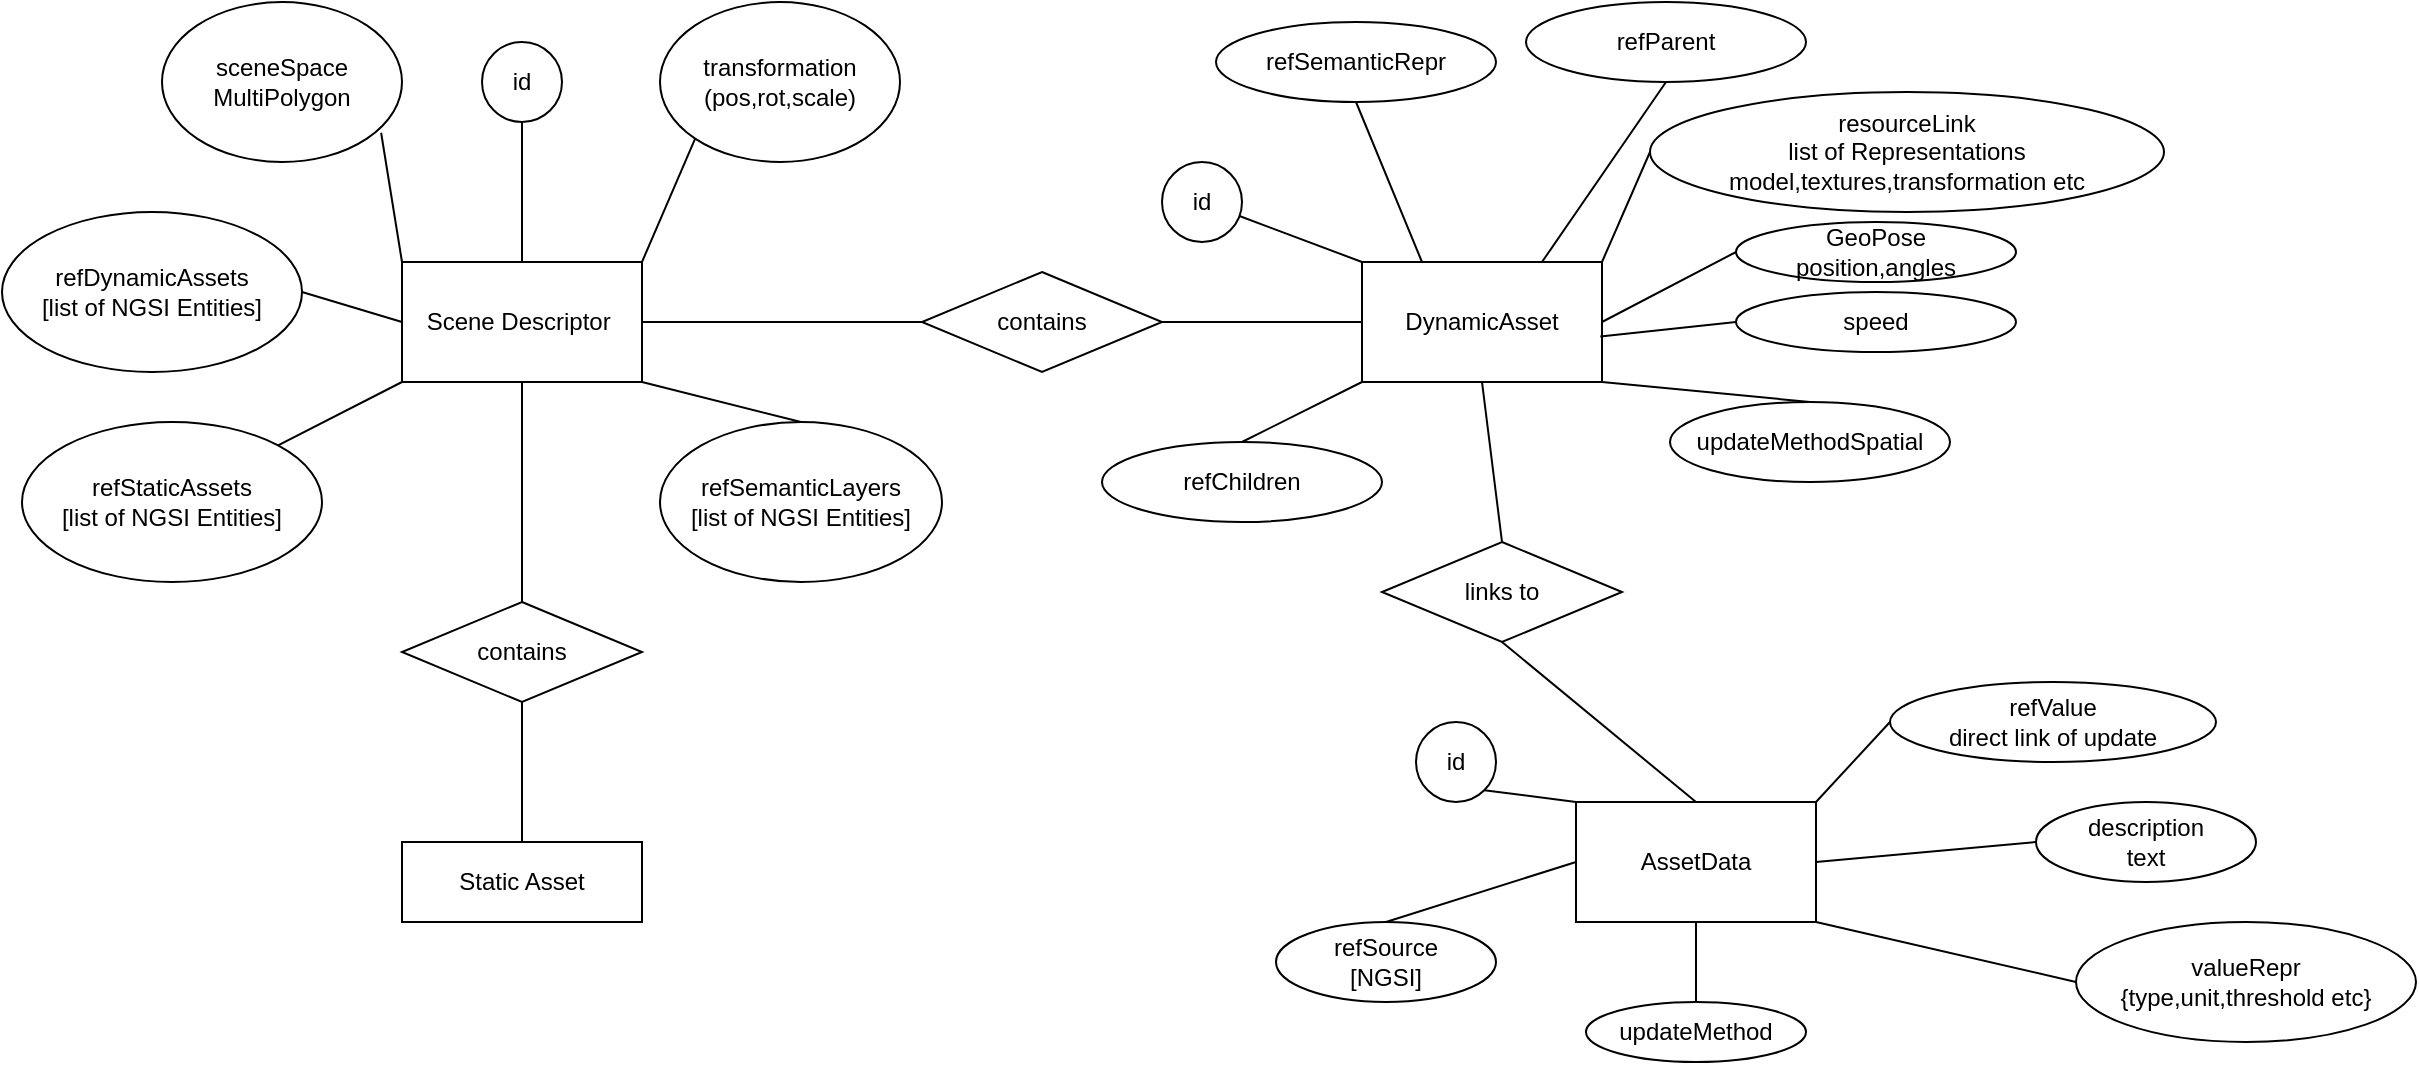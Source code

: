 <mxfile>
    <diagram id="fURJo8dhfwlUYqOeBWIz" name="Page-1">
        <mxGraphModel dx="2114" dy="2120" grid="1" gridSize="10" guides="1" tooltips="1" connect="1" arrows="1" fold="1" page="1" pageScale="1" pageWidth="1169" pageHeight="827" math="0" shadow="0">
            <root>
                <mxCell id="0"/>
                <mxCell id="1" parent="0"/>
                <mxCell id="2" value="Scene Descriptor&amp;nbsp;" style="rounded=0;whiteSpace=wrap;html=1;" parent="1" vertex="1">
                    <mxGeometry x="-384" y="-1400" width="120" height="60" as="geometry"/>
                </mxCell>
                <mxCell id="4" value="id" style="ellipse;whiteSpace=wrap;html=1;" parent="1" vertex="1">
                    <mxGeometry x="-344" y="-1510" width="40" height="40" as="geometry"/>
                </mxCell>
                <mxCell id="5" value="refDynamicAssets&lt;div&gt;[list of NGSI Entities]&lt;/div&gt;" style="ellipse;whiteSpace=wrap;html=1;" parent="1" vertex="1">
                    <mxGeometry x="-584" y="-1425" width="150" height="80" as="geometry"/>
                </mxCell>
                <mxCell id="6" value="sceneSpace&lt;div&gt;MultiPolygon&lt;/div&gt;" style="ellipse;whiteSpace=wrap;html=1;" parent="1" vertex="1">
                    <mxGeometry x="-504" y="-1530" width="120" height="80" as="geometry"/>
                </mxCell>
                <mxCell id="8" value="transformation&lt;div&gt;(pos,rot,scale)&lt;/div&gt;" style="ellipse;whiteSpace=wrap;html=1;" parent="1" vertex="1">
                    <mxGeometry x="-255" y="-1530" width="120" height="80" as="geometry"/>
                </mxCell>
                <mxCell id="9" value="refStaticAssets&lt;div&gt;[list of NGSI Entities]&lt;/div&gt;" style="ellipse;whiteSpace=wrap;html=1;" parent="1" vertex="1">
                    <mxGeometry x="-574" y="-1320" width="150" height="80" as="geometry"/>
                </mxCell>
                <mxCell id="10" value="refSemanticLayers&lt;div&gt;[list of NGSI Entities]&lt;/div&gt;" style="ellipse;whiteSpace=wrap;html=1;" parent="1" vertex="1">
                    <mxGeometry x="-255" y="-1320" width="141" height="80" as="geometry"/>
                </mxCell>
                <mxCell id="11" value="" style="endArrow=none;html=1;entryX=1;entryY=0;entryDx=0;entryDy=0;exitX=0;exitY=1;exitDx=0;exitDy=0;" parent="1" source="8" target="2" edge="1">
                    <mxGeometry width="50" height="50" relative="1" as="geometry">
                        <mxPoint x="16" y="-1160" as="sourcePoint"/>
                        <mxPoint x="66" y="-1210" as="targetPoint"/>
                    </mxGeometry>
                </mxCell>
                <mxCell id="12" value="" style="endArrow=none;html=1;entryX=0.5;entryY=1;entryDx=0;entryDy=0;exitX=0.5;exitY=0;exitDx=0;exitDy=0;" parent="1" source="2" target="4" edge="1">
                    <mxGeometry width="50" height="50" relative="1" as="geometry">
                        <mxPoint x="-264" y="-1320" as="sourcePoint"/>
                        <mxPoint x="-214" y="-1370" as="targetPoint"/>
                    </mxGeometry>
                </mxCell>
                <mxCell id="13" value="" style="endArrow=none;html=1;entryX=0.913;entryY=0.817;entryDx=0;entryDy=0;exitX=0;exitY=0;exitDx=0;exitDy=0;entryPerimeter=0;" parent="1" source="2" target="6" edge="1">
                    <mxGeometry width="50" height="50" relative="1" as="geometry">
                        <mxPoint x="-314" y="-1390" as="sourcePoint"/>
                        <mxPoint x="-314" y="-1430" as="targetPoint"/>
                    </mxGeometry>
                </mxCell>
                <mxCell id="14" value="" style="endArrow=none;html=1;entryX=0;entryY=0.5;entryDx=0;entryDy=0;exitX=1;exitY=0.5;exitDx=0;exitDy=0;" parent="1" source="5" target="2" edge="1">
                    <mxGeometry width="50" height="50" relative="1" as="geometry">
                        <mxPoint x="16" y="-1160" as="sourcePoint"/>
                        <mxPoint x="66" y="-1210" as="targetPoint"/>
                    </mxGeometry>
                </mxCell>
                <mxCell id="15" value="" style="endArrow=none;html=1;entryX=0;entryY=1;entryDx=0;entryDy=0;exitX=1;exitY=0;exitDx=0;exitDy=0;" parent="1" source="9" target="2" edge="1">
                    <mxGeometry width="50" height="50" relative="1" as="geometry">
                        <mxPoint x="16" y="-1160" as="sourcePoint"/>
                        <mxPoint x="66" y="-1210" as="targetPoint"/>
                    </mxGeometry>
                </mxCell>
                <mxCell id="16" value="" style="endArrow=none;html=1;entryX=1;entryY=1;entryDx=0;entryDy=0;exitX=0.5;exitY=0;exitDx=0;exitDy=0;" parent="1" source="10" target="2" edge="1">
                    <mxGeometry width="50" height="50" relative="1" as="geometry">
                        <mxPoint x="16" y="-1160" as="sourcePoint"/>
                        <mxPoint x="66" y="-1210" as="targetPoint"/>
                    </mxGeometry>
                </mxCell>
                <mxCell id="17" value="contains" style="rhombus;whiteSpace=wrap;html=1;" parent="1" vertex="1">
                    <mxGeometry x="-124" y="-1395" width="120" height="50" as="geometry"/>
                </mxCell>
                <mxCell id="18" value="" style="endArrow=none;html=1;exitX=1;exitY=0.5;exitDx=0;exitDy=0;entryX=0;entryY=0.5;entryDx=0;entryDy=0;" parent="1" source="2" target="17" edge="1">
                    <mxGeometry width="50" height="50" relative="1" as="geometry">
                        <mxPoint x="16" y="-1160" as="sourcePoint"/>
                        <mxPoint x="66" y="-1210" as="targetPoint"/>
                    </mxGeometry>
                </mxCell>
                <mxCell id="19" value="DynamicAsset" style="rounded=0;whiteSpace=wrap;html=1;" parent="1" vertex="1">
                    <mxGeometry x="96" y="-1400" width="120" height="60" as="geometry"/>
                </mxCell>
                <mxCell id="20" value="" style="endArrow=none;html=1;exitX=1;exitY=0.5;exitDx=0;exitDy=0;entryX=0;entryY=0.5;entryDx=0;entryDy=0;" parent="1" source="17" target="19" edge="1">
                    <mxGeometry width="50" height="50" relative="1" as="geometry">
                        <mxPoint x="16" y="-1160" as="sourcePoint"/>
                        <mxPoint x="66" y="-1210" as="targetPoint"/>
                    </mxGeometry>
                </mxCell>
                <mxCell id="21" value="" style="endArrow=none;html=1;exitX=0;exitY=0;exitDx=0;exitDy=0;" parent="1" source="19" target="22" edge="1">
                    <mxGeometry width="50" height="50" relative="1" as="geometry">
                        <mxPoint x="76" y="-1230" as="sourcePoint"/>
                        <mxPoint x="126" y="-1280" as="targetPoint"/>
                    </mxGeometry>
                </mxCell>
                <mxCell id="22" value="id" style="ellipse;whiteSpace=wrap;html=1;" parent="1" vertex="1">
                    <mxGeometry x="-4" y="-1450" width="40" height="40" as="geometry"/>
                </mxCell>
                <mxCell id="23" value="resourceLink&lt;div&gt;list of Representations&lt;br&gt;model,textures,transformation etc&lt;/div&gt;" style="ellipse;whiteSpace=wrap;html=1;" parent="1" vertex="1">
                    <mxGeometry x="240" y="-1485" width="257" height="60" as="geometry"/>
                </mxCell>
                <mxCell id="24" value="" style="endArrow=none;html=1;entryX=1;entryY=0;entryDx=0;entryDy=0;exitX=0;exitY=0.5;exitDx=0;exitDy=0;" parent="1" source="23" target="19" edge="1">
                    <mxGeometry width="50" height="50" relative="1" as="geometry">
                        <mxPoint x="76" y="-1270" as="sourcePoint"/>
                        <mxPoint x="126" y="-1320" as="targetPoint"/>
                    </mxGeometry>
                </mxCell>
                <mxCell id="26" value="" style="endArrow=none;html=1;entryX=1;entryY=0.5;entryDx=0;entryDy=0;exitX=0;exitY=0.5;exitDx=0;exitDy=0;" parent="1" source="56" target="19" edge="1">
                    <mxGeometry width="50" height="50" relative="1" as="geometry">
                        <mxPoint x="278" y="-1360" as="sourcePoint"/>
                        <mxPoint x="126" y="-1320" as="targetPoint"/>
                    </mxGeometry>
                </mxCell>
                <mxCell id="28" value="updateMethodSpatial" style="ellipse;whiteSpace=wrap;html=1;" parent="1" vertex="1">
                    <mxGeometry x="250" y="-1330" width="140" height="40" as="geometry"/>
                </mxCell>
                <mxCell id="29" value="refSemanticRepr" style="ellipse;whiteSpace=wrap;html=1;" parent="1" vertex="1">
                    <mxGeometry x="23" y="-1520" width="140" height="40" as="geometry"/>
                </mxCell>
                <mxCell id="30" value="refChildren" style="ellipse;whiteSpace=wrap;html=1;" parent="1" vertex="1">
                    <mxGeometry x="-34" y="-1310" width="140" height="40" as="geometry"/>
                </mxCell>
                <mxCell id="31" value="refParent" style="ellipse;whiteSpace=wrap;html=1;" parent="1" vertex="1">
                    <mxGeometry x="178" y="-1530" width="140" height="40" as="geometry"/>
                </mxCell>
                <mxCell id="32" value="" style="endArrow=none;html=1;entryX=0;entryY=1;entryDx=0;entryDy=0;exitX=0.5;exitY=0;exitDx=0;exitDy=0;" parent="1" source="30" target="19" edge="1">
                    <mxGeometry width="50" height="50" relative="1" as="geometry">
                        <mxPoint x="76" y="-1270" as="sourcePoint"/>
                        <mxPoint x="126" y="-1320" as="targetPoint"/>
                    </mxGeometry>
                </mxCell>
                <mxCell id="33" value="" style="endArrow=none;html=1;entryX=1;entryY=1;entryDx=0;entryDy=0;exitX=0.5;exitY=0;exitDx=0;exitDy=0;" parent="1" source="28" target="19" edge="1">
                    <mxGeometry width="50" height="50" relative="1" as="geometry">
                        <mxPoint x="76" y="-1270" as="sourcePoint"/>
                        <mxPoint x="126" y="-1320" as="targetPoint"/>
                    </mxGeometry>
                </mxCell>
                <mxCell id="34" value="" style="endArrow=none;html=1;entryX=0.5;entryY=1;entryDx=0;entryDy=0;exitX=0.75;exitY=0;exitDx=0;exitDy=0;" parent="1" source="19" target="31" edge="1">
                    <mxGeometry width="50" height="50" relative="1" as="geometry">
                        <mxPoint x="176" y="-1430" as="sourcePoint"/>
                        <mxPoint x="226" y="-1480" as="targetPoint"/>
                    </mxGeometry>
                </mxCell>
                <mxCell id="35" value="" style="endArrow=none;html=1;entryX=0.5;entryY=1;entryDx=0;entryDy=0;exitX=0.25;exitY=0;exitDx=0;exitDy=0;" parent="1" source="19" target="29" edge="1">
                    <mxGeometry width="50" height="50" relative="1" as="geometry">
                        <mxPoint x="76" y="-1270" as="sourcePoint"/>
                        <mxPoint x="126" y="-1320" as="targetPoint"/>
                    </mxGeometry>
                </mxCell>
                <mxCell id="36" value="AssetData" style="rounded=0;whiteSpace=wrap;html=1;" parent="1" vertex="1">
                    <mxGeometry x="203" y="-1130" width="120" height="60" as="geometry"/>
                </mxCell>
                <mxCell id="37" value="id" style="ellipse;whiteSpace=wrap;html=1;" parent="1" vertex="1">
                    <mxGeometry x="123" y="-1170" width="40" height="40" as="geometry"/>
                </mxCell>
                <mxCell id="38" value="" style="endArrow=none;html=1;exitX=0;exitY=0;exitDx=0;exitDy=0;entryX=1;entryY=1;entryDx=0;entryDy=0;" parent="1" source="36" target="37" edge="1">
                    <mxGeometry width="50" height="50" relative="1" as="geometry">
                        <mxPoint x="274" y="-1145" as="sourcePoint"/>
                        <mxPoint x="213" y="-1160" as="targetPoint"/>
                    </mxGeometry>
                </mxCell>
                <mxCell id="39" value="refSource&lt;div&gt;[NGSI]&lt;/div&gt;" style="ellipse;whiteSpace=wrap;html=1;" parent="1" vertex="1">
                    <mxGeometry x="53" y="-1070" width="110" height="40" as="geometry"/>
                </mxCell>
                <mxCell id="40" value="refValue&lt;div&gt;direct link of update&lt;/div&gt;" style="ellipse;whiteSpace=wrap;html=1;" parent="1" vertex="1">
                    <mxGeometry x="360" y="-1190" width="163" height="40" as="geometry"/>
                </mxCell>
                <mxCell id="41" value="description&lt;div&gt;text&lt;/div&gt;" style="ellipse;whiteSpace=wrap;html=1;" parent="1" vertex="1">
                    <mxGeometry x="433" y="-1130" width="110" height="40" as="geometry"/>
                </mxCell>
                <mxCell id="42" value="valueRepr&lt;div&gt;{type,unit,threshold etc}&lt;/div&gt;" style="ellipse;whiteSpace=wrap;html=1;" parent="1" vertex="1">
                    <mxGeometry x="453" y="-1070" width="170" height="60" as="geometry"/>
                </mxCell>
                <mxCell id="43" value="updateMethod" style="ellipse;whiteSpace=wrap;html=1;" parent="1" vertex="1">
                    <mxGeometry x="208" y="-1030" width="110" height="30" as="geometry"/>
                </mxCell>
                <mxCell id="44" value="" style="endArrow=none;html=1;entryX=0.5;entryY=0;entryDx=0;entryDy=0;exitX=0;exitY=0.5;exitDx=0;exitDy=0;" parent="1" source="36" target="39" edge="1">
                    <mxGeometry width="50" height="50" relative="1" as="geometry">
                        <mxPoint x="113" y="-1230" as="sourcePoint"/>
                        <mxPoint x="163" y="-1280" as="targetPoint"/>
                    </mxGeometry>
                </mxCell>
                <mxCell id="45" value="" style="endArrow=none;html=1;entryX=0;entryY=0.5;entryDx=0;entryDy=0;exitX=1;exitY=0;exitDx=0;exitDy=0;" parent="1" source="36" target="40" edge="1">
                    <mxGeometry width="50" height="50" relative="1" as="geometry">
                        <mxPoint x="113" y="-1230" as="sourcePoint"/>
                        <mxPoint x="163" y="-1280" as="targetPoint"/>
                    </mxGeometry>
                </mxCell>
                <mxCell id="46" value="" style="endArrow=none;html=1;entryX=0;entryY=0.5;entryDx=0;entryDy=0;exitX=1;exitY=0.5;exitDx=0;exitDy=0;" parent="1" source="36" target="41" edge="1">
                    <mxGeometry width="50" height="50" relative="1" as="geometry">
                        <mxPoint x="333" y="-1120" as="sourcePoint"/>
                        <mxPoint x="370" y="-1160" as="targetPoint"/>
                    </mxGeometry>
                </mxCell>
                <mxCell id="47" value="" style="endArrow=none;html=1;entryX=0;entryY=0.5;entryDx=0;entryDy=0;exitX=1;exitY=1;exitDx=0;exitDy=0;" parent="1" source="36" target="42" edge="1">
                    <mxGeometry width="50" height="50" relative="1" as="geometry">
                        <mxPoint x="343" y="-1110" as="sourcePoint"/>
                        <mxPoint x="380" y="-1150" as="targetPoint"/>
                    </mxGeometry>
                </mxCell>
                <mxCell id="48" value="" style="endArrow=none;html=1;entryX=0.5;entryY=0;entryDx=0;entryDy=0;exitX=0.5;exitY=1;exitDx=0;exitDy=0;" parent="1" source="36" target="43" edge="1">
                    <mxGeometry width="50" height="50" relative="1" as="geometry">
                        <mxPoint x="353" y="-1100" as="sourcePoint"/>
                        <mxPoint x="390" y="-1140" as="targetPoint"/>
                    </mxGeometry>
                </mxCell>
                <mxCell id="49" value="links to" style="rhombus;whiteSpace=wrap;html=1;" parent="1" vertex="1">
                    <mxGeometry x="106" y="-1260" width="120" height="50" as="geometry"/>
                </mxCell>
                <mxCell id="50" value="" style="endArrow=none;html=1;exitX=0.5;exitY=0;exitDx=0;exitDy=0;entryX=0.5;entryY=1;entryDx=0;entryDy=0;" parent="1" source="49" target="19" edge="1">
                    <mxGeometry width="50" height="50" relative="1" as="geometry">
                        <mxPoint x="6" y="-1160" as="sourcePoint"/>
                        <mxPoint x="163" y="-1337" as="targetPoint"/>
                    </mxGeometry>
                </mxCell>
                <mxCell id="51" value="" style="endArrow=none;html=1;exitX=0.5;exitY=0;exitDx=0;exitDy=0;entryX=0.5;entryY=1;entryDx=0;entryDy=0;" parent="1" source="36" target="49" edge="1">
                    <mxGeometry width="50" height="50" relative="1" as="geometry">
                        <mxPoint x="263" y="-1140" as="sourcePoint"/>
                        <mxPoint x="253" y="-1220" as="targetPoint"/>
                    </mxGeometry>
                </mxCell>
                <mxCell id="52" value="contains" style="rhombus;whiteSpace=wrap;html=1;" parent="1" vertex="1">
                    <mxGeometry x="-384" y="-1230" width="120" height="50" as="geometry"/>
                </mxCell>
                <mxCell id="53" value="Static Asset" style="rounded=0;whiteSpace=wrap;html=1;" parent="1" vertex="1">
                    <mxGeometry x="-384" y="-1110" width="120" height="40" as="geometry"/>
                </mxCell>
                <mxCell id="54" value="" style="endArrow=none;html=1;entryX=0.5;entryY=1;entryDx=0;entryDy=0;exitX=0.5;exitY=0;exitDx=0;exitDy=0;" parent="1" source="52" target="2" edge="1">
                    <mxGeometry width="50" height="50" relative="1" as="geometry">
                        <mxPoint x="6" y="-1260" as="sourcePoint"/>
                        <mxPoint x="56" y="-1310" as="targetPoint"/>
                    </mxGeometry>
                </mxCell>
                <mxCell id="55" value="" style="endArrow=none;html=1;entryX=0.5;entryY=1;entryDx=0;entryDy=0;exitX=0.5;exitY=0;exitDx=0;exitDy=0;" parent="1" source="53" target="52" edge="1">
                    <mxGeometry width="50" height="50" relative="1" as="geometry">
                        <mxPoint x="-244" y="-1080" as="sourcePoint"/>
                        <mxPoint x="-244" y="-1190" as="targetPoint"/>
                    </mxGeometry>
                </mxCell>
                <mxCell id="56" value="GeoPose&lt;br&gt;position,angles" style="ellipse;whiteSpace=wrap;html=1;" vertex="1" parent="1">
                    <mxGeometry x="283" y="-1420" width="140" height="30" as="geometry"/>
                </mxCell>
                <mxCell id="57" value="speed" style="ellipse;whiteSpace=wrap;html=1;" vertex="1" parent="1">
                    <mxGeometry x="283" y="-1385" width="140" height="30" as="geometry"/>
                </mxCell>
                <mxCell id="58" value="" style="endArrow=none;html=1;exitX=0;exitY=0.5;exitDx=0;exitDy=0;entryX=0.993;entryY=0.62;entryDx=0;entryDy=0;entryPerimeter=0;" edge="1" parent="1" source="57" target="19">
                    <mxGeometry width="50" height="50" relative="1" as="geometry">
                        <mxPoint x="293" y="-1395" as="sourcePoint"/>
                        <mxPoint x="230" y="-1360" as="targetPoint"/>
                    </mxGeometry>
                </mxCell>
            </root>
        </mxGraphModel>
    </diagram>
</mxfile>